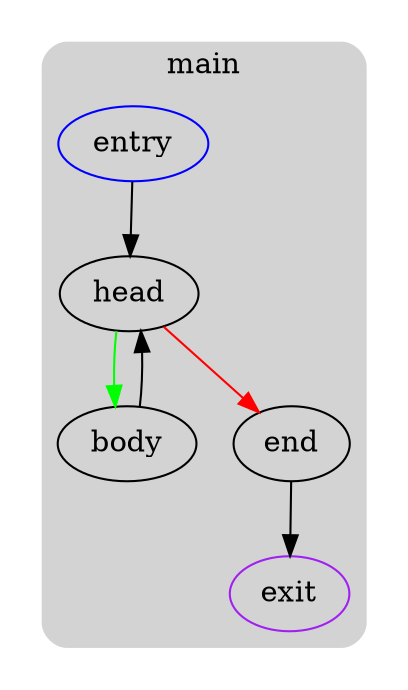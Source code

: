 digraph G {
  compound=true
  subgraph cluster_ {
    peripheries=0
    subgraph cluster_0 {
      label="main"
      color=darkgray
      style=rounded
      bgcolor=lightgray
      cluster_0_0[label="entry",shape=oval,color=blue,rank=source]
      cluster_0_1[label="head",shape=oval]
      cluster_0_2[label="body",shape=oval]
      cluster_0_3[label="end",shape=oval]
      cluster_0_exit[label=exit,color=purple,rank=sink]
      cluster_0_0 -> cluster_0_1
      cluster_0_1 -> cluster_0_2 [color=green]
      cluster_0_1 -> cluster_0_3 [color=red]
      cluster_0_2 -> cluster_0_1
      cluster_0_3 -> cluster_0_exit [color=black]
    }
  }
}
